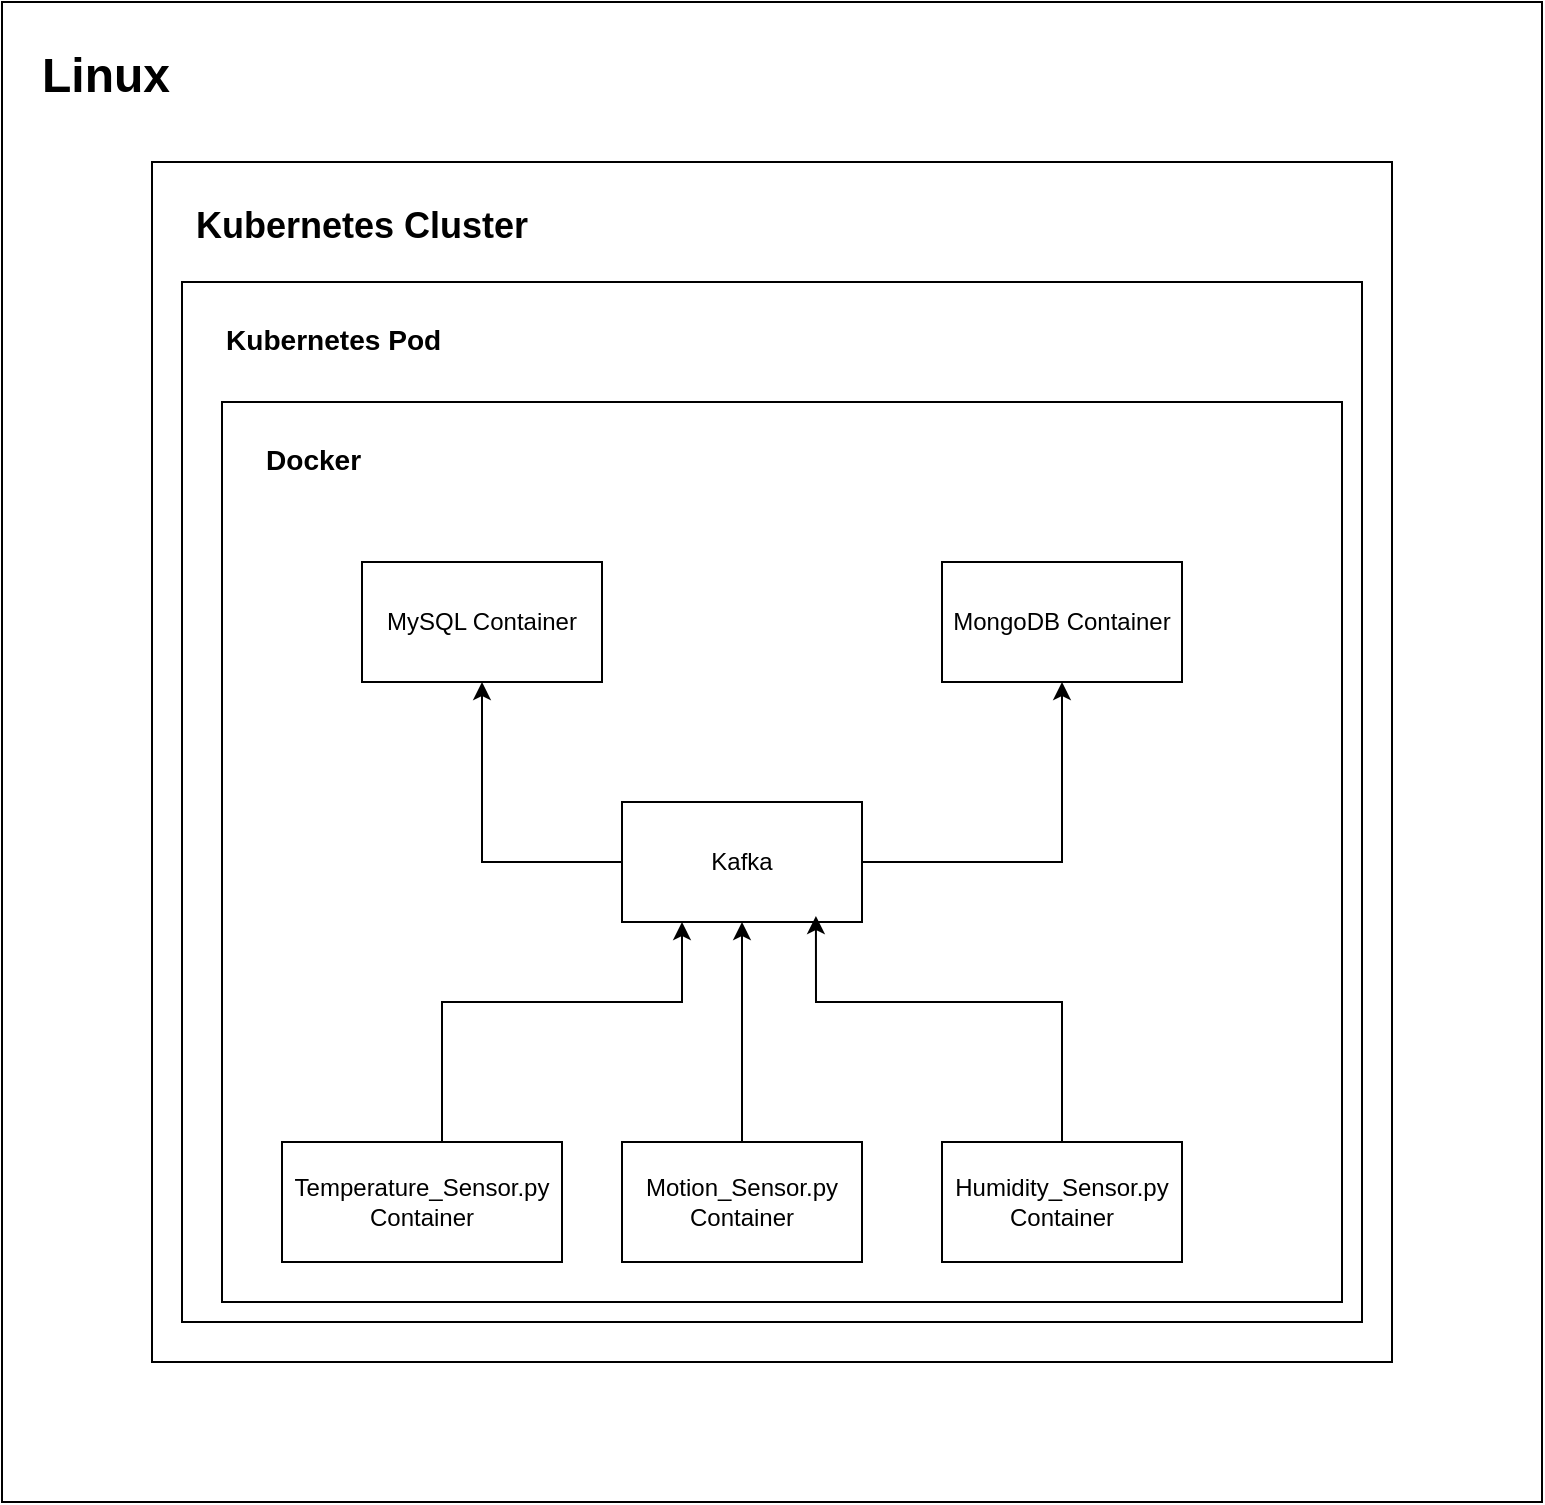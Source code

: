 <mxfile version="26.2.14">
  <diagram name="Page-1" id="IFXmj1nf29KCO2z2vWK3">
    <mxGraphModel dx="1356" dy="771" grid="1" gridSize="10" guides="1" tooltips="1" connect="1" arrows="1" fold="1" page="1" pageScale="1" pageWidth="850" pageHeight="1100" math="0" shadow="0">
      <root>
        <mxCell id="0" />
        <mxCell id="1" parent="0" />
        <mxCell id="yn2adQLre0F1ju3FVmCe-1" value="&lt;h1 align=&quot;left&quot;&gt;Linux&lt;/h1&gt;" style="rounded=0;whiteSpace=wrap;html=1;align=left;verticalAlign=top;spacingLeft=18;" vertex="1" parent="1">
          <mxGeometry x="40" y="20" width="770" height="750" as="geometry" />
        </mxCell>
        <mxCell id="yn2adQLre0F1ju3FVmCe-2" value="&lt;h2&gt;Kubernetes Cluster&lt;/h2&gt;" style="rounded=0;whiteSpace=wrap;html=1;verticalAlign=top;align=left;spacingLeft=20;" vertex="1" parent="1">
          <mxGeometry x="115" y="100" width="620" height="600" as="geometry" />
        </mxCell>
        <mxCell id="yn2adQLre0F1ju3FVmCe-3" value="&lt;h3&gt;Kubernetes Pod&lt;/h3&gt;" style="rounded=0;whiteSpace=wrap;html=1;verticalAlign=top;align=left;spacingLeft=20;" vertex="1" parent="1">
          <mxGeometry x="130" y="160" width="590" height="520" as="geometry" />
        </mxCell>
        <mxCell id="yn2adQLre0F1ju3FVmCe-4" value="&lt;h3&gt;Docker&lt;/h3&gt;" style="rounded=0;whiteSpace=wrap;html=1;verticalAlign=top;align=left;spacingLeft=20;" vertex="1" parent="1">
          <mxGeometry x="150" y="220" width="560" height="450" as="geometry" />
        </mxCell>
        <mxCell id="yn2adQLre0F1ju3FVmCe-5" value="MongoDB Container" style="rounded=0;whiteSpace=wrap;html=1;" vertex="1" parent="1">
          <mxGeometry x="510" y="300" width="120" height="60" as="geometry" />
        </mxCell>
        <mxCell id="yn2adQLre0F1ju3FVmCe-6" value="&lt;div&gt;Temperature_Sensor.py Container&lt;/div&gt;" style="rounded=0;whiteSpace=wrap;html=1;" vertex="1" parent="1">
          <mxGeometry x="180" y="590" width="140" height="60" as="geometry" />
        </mxCell>
        <mxCell id="yn2adQLre0F1ju3FVmCe-16" style="edgeStyle=orthogonalEdgeStyle;rounded=0;orthogonalLoop=1;jettySize=auto;html=1;entryX=0.5;entryY=1;entryDx=0;entryDy=0;" edge="1" parent="1" source="yn2adQLre0F1ju3FVmCe-7" target="yn2adQLre0F1ju3FVmCe-10">
          <mxGeometry relative="1" as="geometry" />
        </mxCell>
        <mxCell id="yn2adQLre0F1ju3FVmCe-7" value="Motion_Sensor.py&lt;br&gt;&lt;div&gt;Container&lt;/div&gt;" style="rounded=0;whiteSpace=wrap;html=1;" vertex="1" parent="1">
          <mxGeometry x="350" y="590" width="120" height="60" as="geometry" />
        </mxCell>
        <mxCell id="yn2adQLre0F1ju3FVmCe-8" value="Humidity_Sensor.py&lt;br&gt;Container" style="rounded=0;whiteSpace=wrap;html=1;" vertex="1" parent="1">
          <mxGeometry x="510" y="590" width="120" height="60" as="geometry" />
        </mxCell>
        <mxCell id="yn2adQLre0F1ju3FVmCe-9" value="&lt;div&gt;MySQL Container&lt;/div&gt;" style="rounded=0;whiteSpace=wrap;html=1;" vertex="1" parent="1">
          <mxGeometry x="220" y="300" width="120" height="60" as="geometry" />
        </mxCell>
        <mxCell id="yn2adQLre0F1ju3FVmCe-11" style="edgeStyle=orthogonalEdgeStyle;rounded=0;orthogonalLoop=1;jettySize=auto;html=1;" edge="1" parent="1" source="yn2adQLre0F1ju3FVmCe-10" target="yn2adQLre0F1ju3FVmCe-9">
          <mxGeometry relative="1" as="geometry" />
        </mxCell>
        <mxCell id="yn2adQLre0F1ju3FVmCe-12" style="edgeStyle=orthogonalEdgeStyle;rounded=0;orthogonalLoop=1;jettySize=auto;html=1;" edge="1" parent="1" source="yn2adQLre0F1ju3FVmCe-10" target="yn2adQLre0F1ju3FVmCe-5">
          <mxGeometry relative="1" as="geometry" />
        </mxCell>
        <mxCell id="yn2adQLre0F1ju3FVmCe-10" value="Kafka" style="rounded=0;whiteSpace=wrap;html=1;" vertex="1" parent="1">
          <mxGeometry x="350" y="420" width="120" height="60" as="geometry" />
        </mxCell>
        <mxCell id="yn2adQLre0F1ju3FVmCe-15" style="edgeStyle=orthogonalEdgeStyle;rounded=0;orthogonalLoop=1;jettySize=auto;html=1;entryX=0.25;entryY=1;entryDx=0;entryDy=0;" edge="1" parent="1" source="yn2adQLre0F1ju3FVmCe-6" target="yn2adQLre0F1ju3FVmCe-10">
          <mxGeometry relative="1" as="geometry">
            <Array as="points">
              <mxPoint x="260" y="520" />
              <mxPoint x="380" y="520" />
            </Array>
          </mxGeometry>
        </mxCell>
        <mxCell id="yn2adQLre0F1ju3FVmCe-17" style="edgeStyle=orthogonalEdgeStyle;rounded=0;orthogonalLoop=1;jettySize=auto;html=1;entryX=0.808;entryY=0.95;entryDx=0;entryDy=0;entryPerimeter=0;" edge="1" parent="1" source="yn2adQLre0F1ju3FVmCe-8" target="yn2adQLre0F1ju3FVmCe-10">
          <mxGeometry relative="1" as="geometry">
            <Array as="points">
              <mxPoint x="570" y="520" />
              <mxPoint x="447" y="520" />
            </Array>
          </mxGeometry>
        </mxCell>
      </root>
    </mxGraphModel>
  </diagram>
</mxfile>

